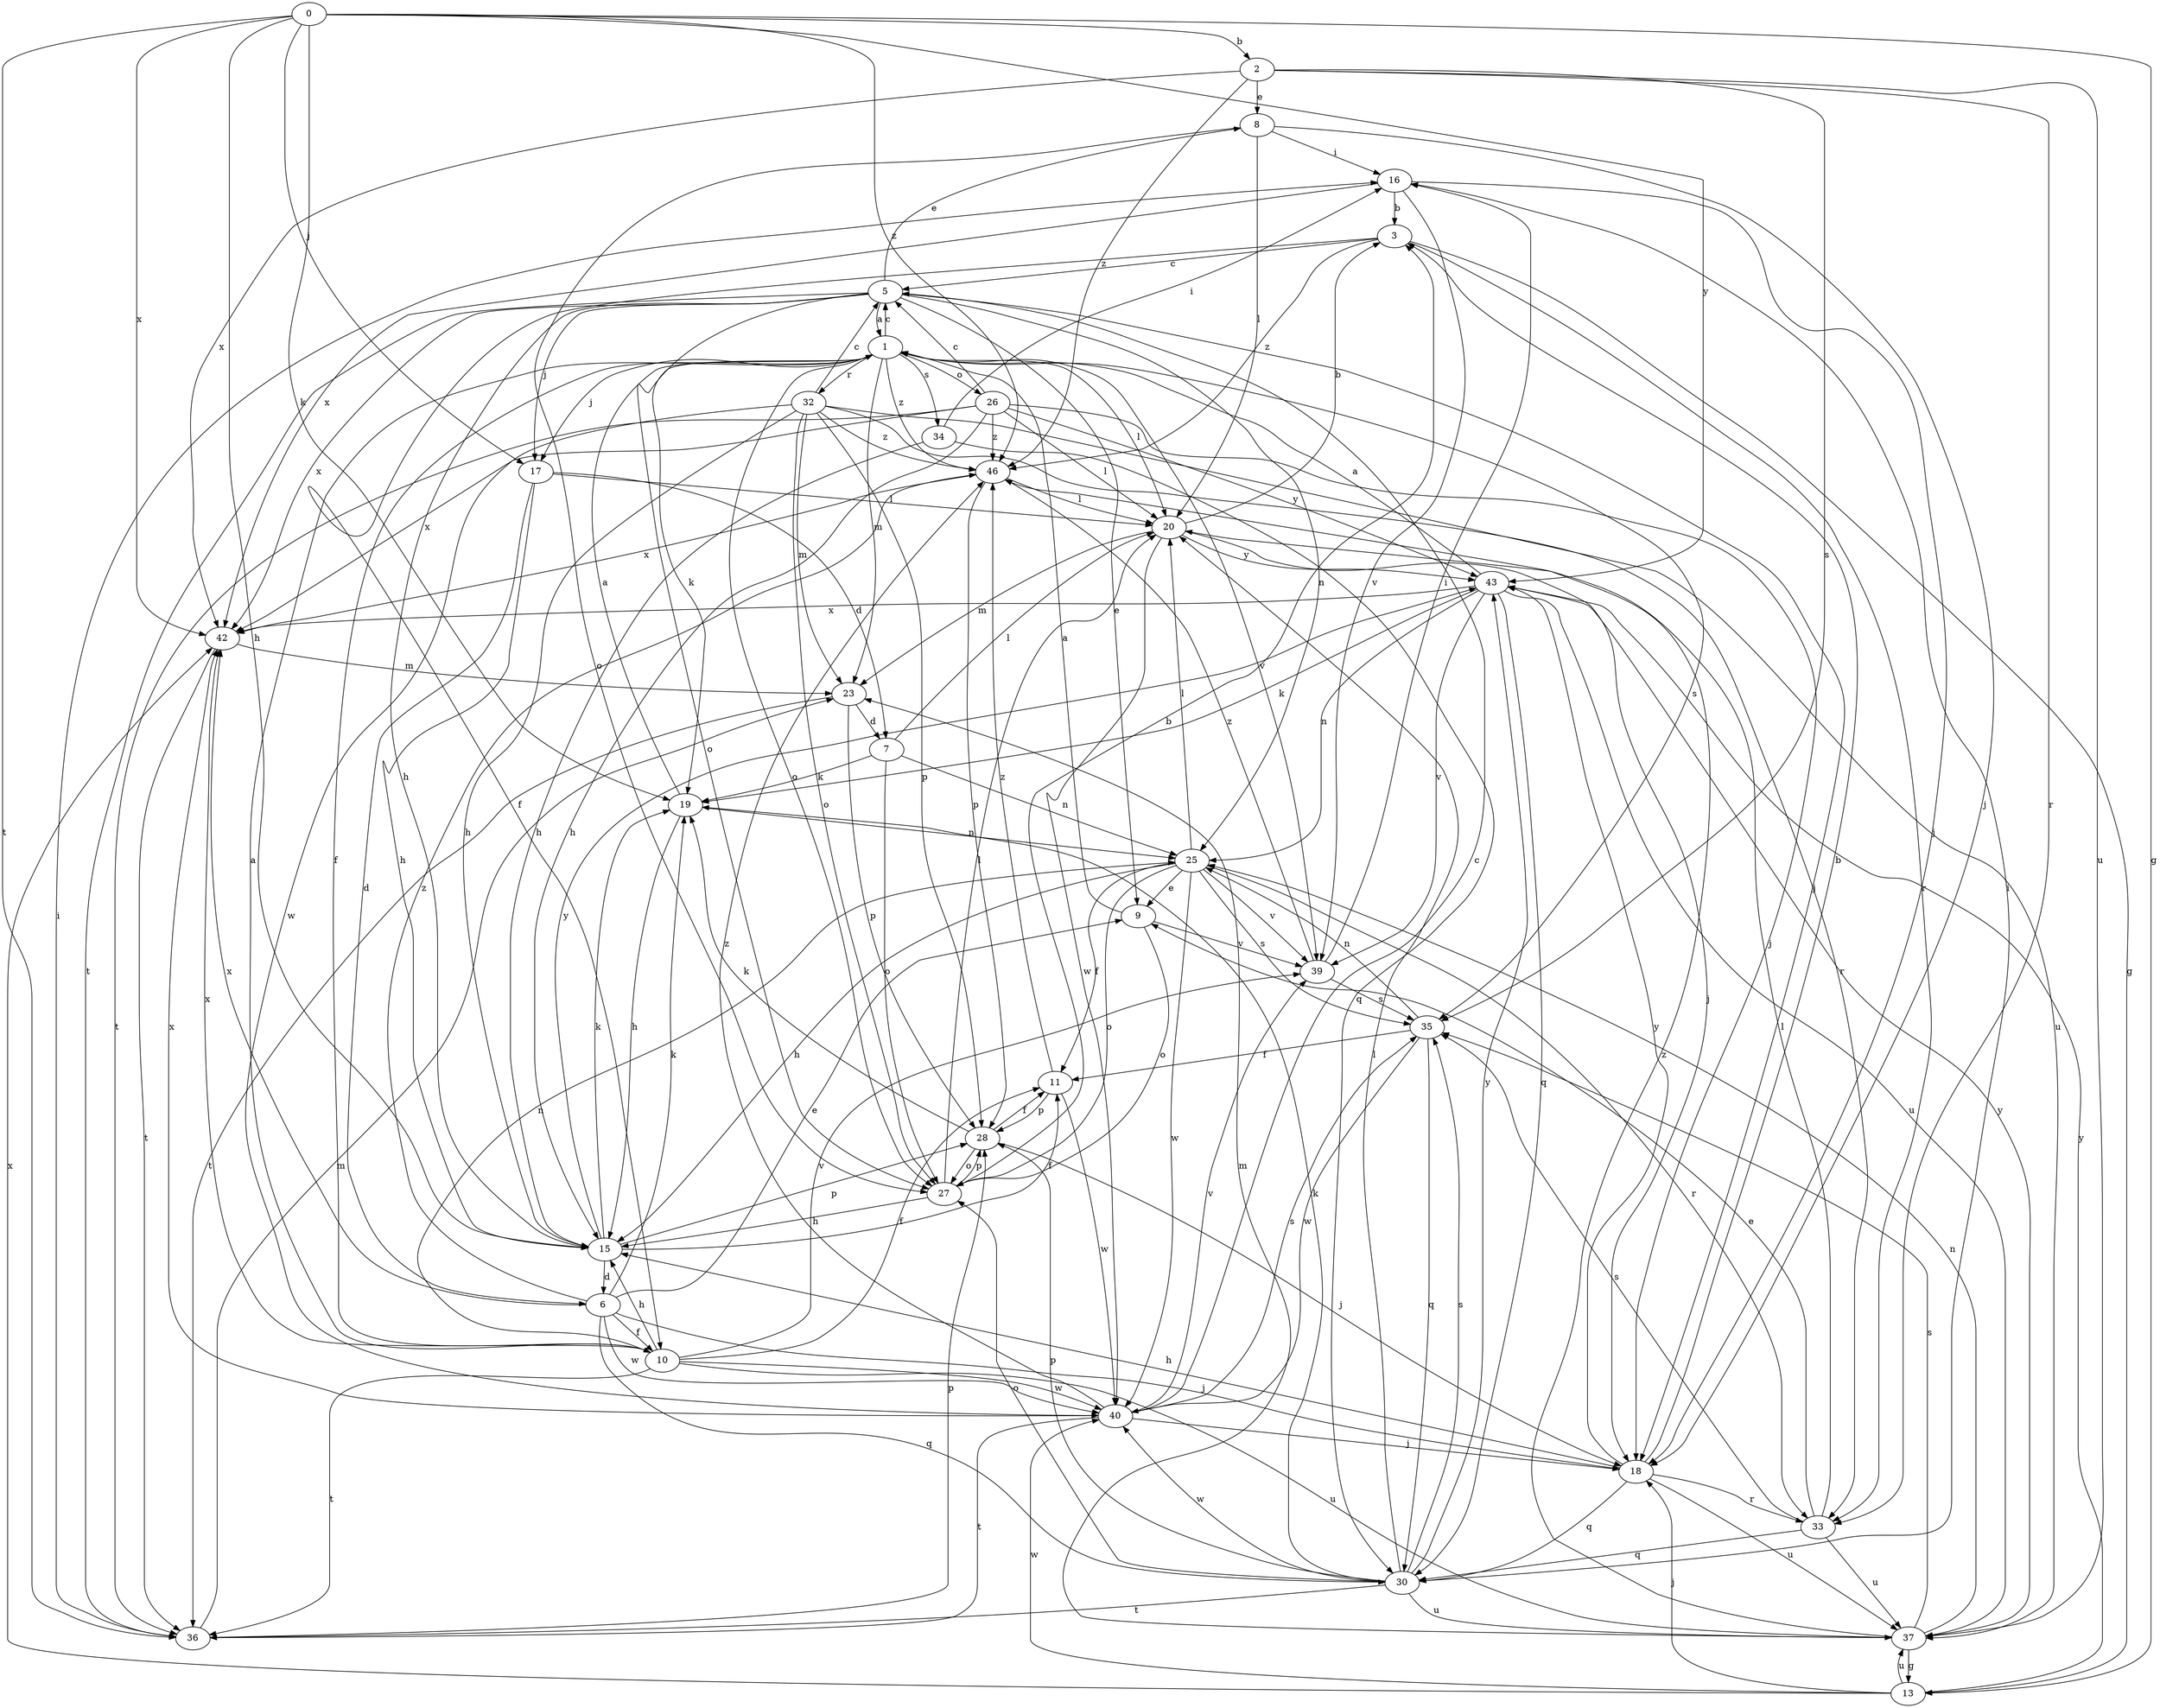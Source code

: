 strict digraph  {
0;
1;
2;
3;
5;
6;
7;
8;
9;
10;
11;
13;
15;
16;
17;
18;
19;
20;
23;
25;
26;
27;
28;
30;
32;
33;
34;
35;
36;
37;
39;
40;
42;
43;
46;
0 -> 2  [label=b];
0 -> 13  [label=g];
0 -> 15  [label=h];
0 -> 17  [label=j];
0 -> 19  [label=k];
0 -> 36  [label=t];
0 -> 42  [label=x];
0 -> 43  [label=y];
0 -> 46  [label=z];
1 -> 5  [label=c];
1 -> 10  [label=f];
1 -> 17  [label=j];
1 -> 19  [label=k];
1 -> 20  [label=l];
1 -> 23  [label=m];
1 -> 26  [label=o];
1 -> 27  [label=o];
1 -> 32  [label=r];
1 -> 34  [label=s];
1 -> 35  [label=s];
1 -> 39  [label=v];
1 -> 46  [label=z];
2 -> 8  [label=e];
2 -> 33  [label=r];
2 -> 35  [label=s];
2 -> 37  [label=u];
2 -> 42  [label=x];
2 -> 46  [label=z];
3 -> 5  [label=c];
3 -> 10  [label=f];
3 -> 13  [label=g];
3 -> 33  [label=r];
3 -> 46  [label=z];
5 -> 1  [label=a];
5 -> 8  [label=e];
5 -> 9  [label=e];
5 -> 15  [label=h];
5 -> 17  [label=j];
5 -> 18  [label=j];
5 -> 25  [label=n];
5 -> 27  [label=o];
5 -> 36  [label=t];
5 -> 42  [label=x];
6 -> 9  [label=e];
6 -> 10  [label=f];
6 -> 18  [label=j];
6 -> 19  [label=k];
6 -> 30  [label=q];
6 -> 40  [label=w];
6 -> 42  [label=x];
6 -> 46  [label=z];
7 -> 19  [label=k];
7 -> 20  [label=l];
7 -> 25  [label=n];
7 -> 27  [label=o];
8 -> 16  [label=i];
8 -> 18  [label=j];
8 -> 20  [label=l];
8 -> 27  [label=o];
9 -> 1  [label=a];
9 -> 27  [label=o];
9 -> 39  [label=v];
10 -> 1  [label=a];
10 -> 11  [label=f];
10 -> 15  [label=h];
10 -> 25  [label=n];
10 -> 36  [label=t];
10 -> 37  [label=u];
10 -> 39  [label=v];
10 -> 40  [label=w];
10 -> 42  [label=x];
11 -> 28  [label=p];
11 -> 40  [label=w];
11 -> 46  [label=z];
13 -> 18  [label=j];
13 -> 37  [label=u];
13 -> 40  [label=w];
13 -> 42  [label=x];
13 -> 43  [label=y];
15 -> 6  [label=d];
15 -> 11  [label=f];
15 -> 19  [label=k];
15 -> 28  [label=p];
15 -> 43  [label=y];
16 -> 3  [label=b];
16 -> 18  [label=j];
16 -> 39  [label=v];
16 -> 42  [label=x];
17 -> 6  [label=d];
17 -> 7  [label=d];
17 -> 15  [label=h];
17 -> 20  [label=l];
18 -> 3  [label=b];
18 -> 15  [label=h];
18 -> 30  [label=q];
18 -> 33  [label=r];
18 -> 37  [label=u];
18 -> 43  [label=y];
19 -> 1  [label=a];
19 -> 15  [label=h];
19 -> 25  [label=n];
20 -> 3  [label=b];
20 -> 18  [label=j];
20 -> 23  [label=m];
20 -> 40  [label=w];
20 -> 43  [label=y];
23 -> 7  [label=d];
23 -> 28  [label=p];
23 -> 36  [label=t];
25 -> 9  [label=e];
25 -> 11  [label=f];
25 -> 15  [label=h];
25 -> 20  [label=l];
25 -> 27  [label=o];
25 -> 33  [label=r];
25 -> 35  [label=s];
25 -> 39  [label=v];
25 -> 40  [label=w];
26 -> 5  [label=c];
26 -> 15  [label=h];
26 -> 18  [label=j];
26 -> 20  [label=l];
26 -> 36  [label=t];
26 -> 42  [label=x];
26 -> 43  [label=y];
26 -> 46  [label=z];
27 -> 3  [label=b];
27 -> 15  [label=h];
27 -> 20  [label=l];
27 -> 28  [label=p];
28 -> 11  [label=f];
28 -> 18  [label=j];
28 -> 19  [label=k];
28 -> 27  [label=o];
30 -> 16  [label=i];
30 -> 19  [label=k];
30 -> 20  [label=l];
30 -> 27  [label=o];
30 -> 28  [label=p];
30 -> 35  [label=s];
30 -> 36  [label=t];
30 -> 37  [label=u];
30 -> 40  [label=w];
30 -> 43  [label=y];
32 -> 5  [label=c];
32 -> 15  [label=h];
32 -> 23  [label=m];
32 -> 27  [label=o];
32 -> 28  [label=p];
32 -> 33  [label=r];
32 -> 37  [label=u];
32 -> 40  [label=w];
32 -> 46  [label=z];
33 -> 9  [label=e];
33 -> 20  [label=l];
33 -> 30  [label=q];
33 -> 35  [label=s];
33 -> 37  [label=u];
34 -> 15  [label=h];
34 -> 16  [label=i];
34 -> 30  [label=q];
35 -> 11  [label=f];
35 -> 25  [label=n];
35 -> 30  [label=q];
35 -> 40  [label=w];
36 -> 16  [label=i];
36 -> 23  [label=m];
36 -> 28  [label=p];
37 -> 13  [label=g];
37 -> 23  [label=m];
37 -> 25  [label=n];
37 -> 35  [label=s];
37 -> 43  [label=y];
37 -> 46  [label=z];
39 -> 16  [label=i];
39 -> 35  [label=s];
39 -> 46  [label=z];
40 -> 5  [label=c];
40 -> 18  [label=j];
40 -> 35  [label=s];
40 -> 36  [label=t];
40 -> 39  [label=v];
40 -> 42  [label=x];
40 -> 46  [label=z];
42 -> 23  [label=m];
42 -> 36  [label=t];
43 -> 1  [label=a];
43 -> 19  [label=k];
43 -> 25  [label=n];
43 -> 30  [label=q];
43 -> 37  [label=u];
43 -> 39  [label=v];
43 -> 42  [label=x];
46 -> 20  [label=l];
46 -> 28  [label=p];
46 -> 42  [label=x];
}
